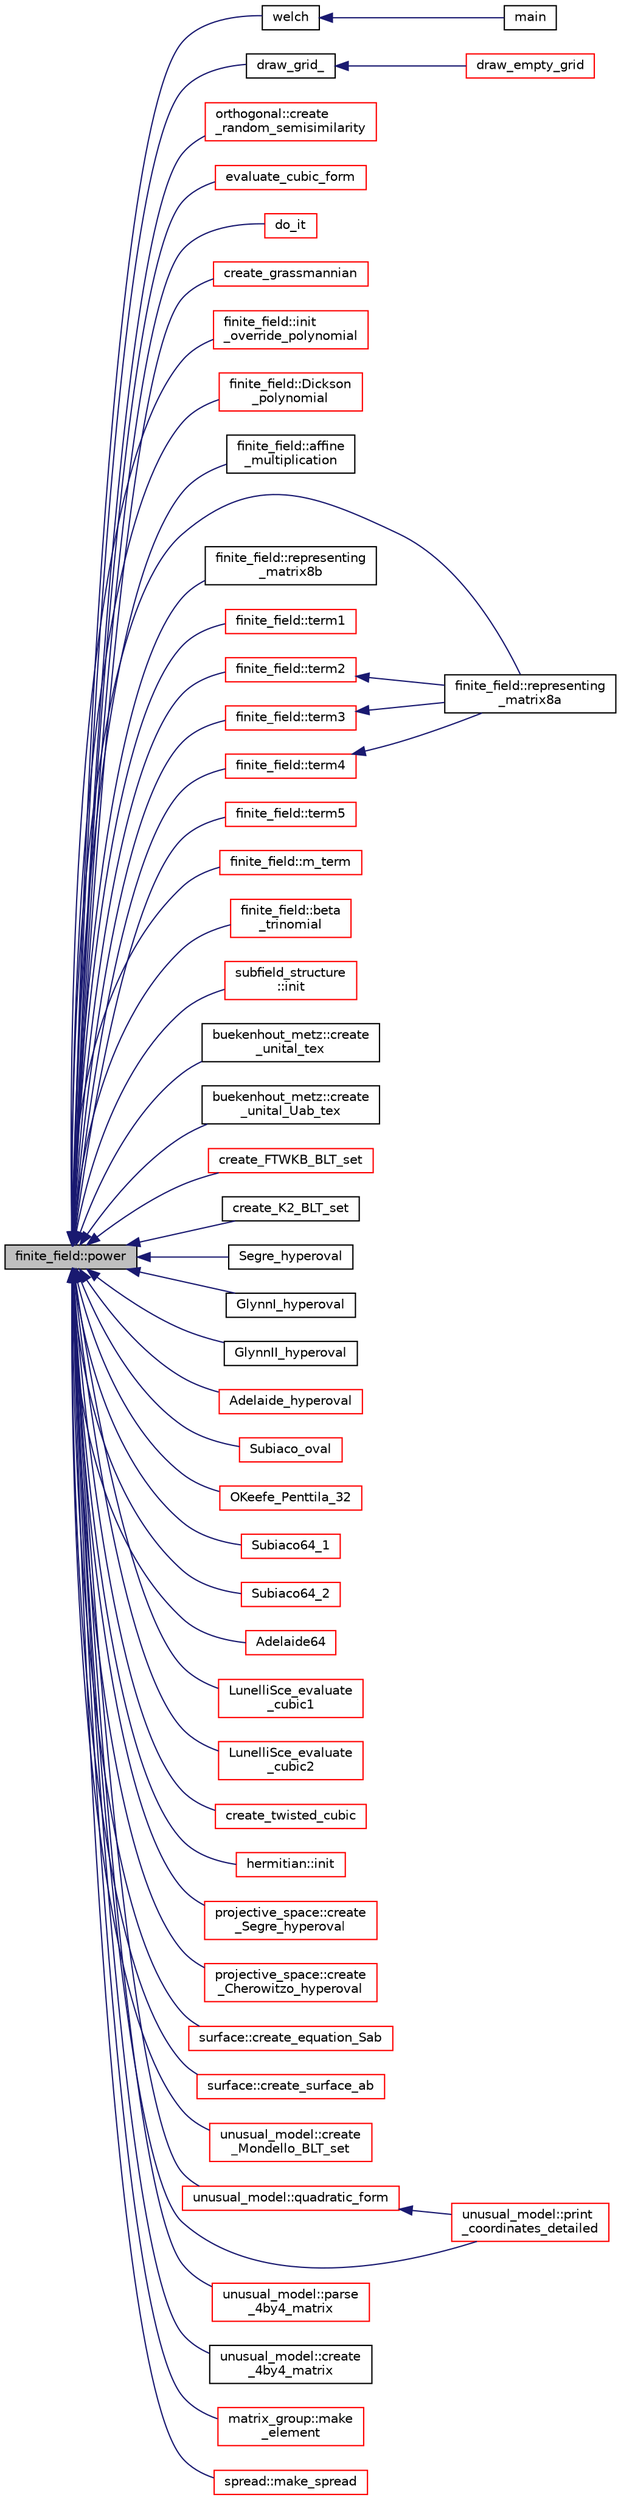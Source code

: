 digraph "finite_field::power"
{
  edge [fontname="Helvetica",fontsize="10",labelfontname="Helvetica",labelfontsize="10"];
  node [fontname="Helvetica",fontsize="10",shape=record];
  rankdir="LR";
  Node14922 [label="finite_field::power",height=0.2,width=0.4,color="black", fillcolor="grey75", style="filled", fontcolor="black"];
  Node14922 -> Node14923 [dir="back",color="midnightblue",fontsize="10",style="solid",fontname="Helvetica"];
  Node14923 [label="welch",height=0.2,width=0.4,color="black", fillcolor="white", style="filled",URL="$d6/d90/costas_8_c.html#a1be7f35236ad96218a7433ee282d50a8"];
  Node14923 -> Node14924 [dir="back",color="midnightblue",fontsize="10",style="solid",fontname="Helvetica"];
  Node14924 [label="main",height=0.2,width=0.4,color="black", fillcolor="white", style="filled",URL="$d6/d90/costas_8_c.html#a3c04138a5bfe5d72780bb7e82a18e627"];
  Node14922 -> Node14925 [dir="back",color="midnightblue",fontsize="10",style="solid",fontname="Helvetica"];
  Node14925 [label="draw_grid_",height=0.2,width=0.4,color="black", fillcolor="white", style="filled",URL="$da/d6d/field_8_c.html#a7d63b7cbb41f5eee173cf829ac238a23"];
  Node14925 -> Node14926 [dir="back",color="midnightblue",fontsize="10",style="solid",fontname="Helvetica"];
  Node14926 [label="draw_empty_grid",height=0.2,width=0.4,color="red", fillcolor="white", style="filled",URL="$da/d6d/field_8_c.html#a0d28d1958c704e954ef7bb377a58c811"];
  Node14922 -> Node14928 [dir="back",color="midnightblue",fontsize="10",style="solid",fontname="Helvetica"];
  Node14928 [label="orthogonal::create\l_random_semisimilarity",height=0.2,width=0.4,color="red", fillcolor="white", style="filled",URL="$d7/daa/classorthogonal.html#aef283326b1eb3cb1bc6992db12457a5e"];
  Node14922 -> Node14930 [dir="back",color="midnightblue",fontsize="10",style="solid",fontname="Helvetica"];
  Node14930 [label="evaluate_cubic_form",height=0.2,width=0.4,color="red", fillcolor="white", style="filled",URL="$dc/d9d/schlaefli_8_c.html#aba17c66e4dd2bd3648c8ff3f9395a2ab"];
  Node14922 -> Node14932 [dir="back",color="midnightblue",fontsize="10",style="solid",fontname="Helvetica"];
  Node14932 [label="do_it",height=0.2,width=0.4,color="red", fillcolor="white", style="filled",URL="$d5/d56/winnie__li_8_c.html#a4a76e267a3647d5cb54c640a98ef405e"];
  Node14922 -> Node14934 [dir="back",color="midnightblue",fontsize="10",style="solid",fontname="Helvetica"];
  Node14934 [label="create_grassmannian",height=0.2,width=0.4,color="red", fillcolor="white", style="filled",URL="$d9/d3a/make__grassmannian_8_c.html#adabd515cf859c5600117fe5be3e5e868"];
  Node14922 -> Node14936 [dir="back",color="midnightblue",fontsize="10",style="solid",fontname="Helvetica"];
  Node14936 [label="finite_field::init\l_override_polynomial",height=0.2,width=0.4,color="red", fillcolor="white", style="filled",URL="$df/d5a/classfinite__field.html#a39a40b052f326a05c5a1e6b13572f3e5"];
  Node14922 -> Node14959 [dir="back",color="midnightblue",fontsize="10",style="solid",fontname="Helvetica"];
  Node14959 [label="finite_field::Dickson\l_polynomial",height=0.2,width=0.4,color="red", fillcolor="white", style="filled",URL="$df/d5a/classfinite__field.html#abc5e4494690f56fb1523b4a956d38c8b"];
  Node14922 -> Node14961 [dir="back",color="midnightblue",fontsize="10",style="solid",fontname="Helvetica"];
  Node14961 [label="finite_field::affine\l_multiplication",height=0.2,width=0.4,color="black", fillcolor="white", style="filled",URL="$df/d5a/classfinite__field.html#a3ad98ce41bdaaa88159a6751734cd4c1"];
  Node14922 -> Node14962 [dir="back",color="midnightblue",fontsize="10",style="solid",fontname="Helvetica"];
  Node14962 [label="finite_field::representing\l_matrix8a",height=0.2,width=0.4,color="black", fillcolor="white", style="filled",URL="$df/d5a/classfinite__field.html#aa1014121c2fd9b0d1ab9f0e042f24bc3"];
  Node14922 -> Node14963 [dir="back",color="midnightblue",fontsize="10",style="solid",fontname="Helvetica"];
  Node14963 [label="finite_field::representing\l_matrix8b",height=0.2,width=0.4,color="black", fillcolor="white", style="filled",URL="$df/d5a/classfinite__field.html#a4c65c5cec02ac4ab937a0d75754ffd1a"];
  Node14922 -> Node14964 [dir="back",color="midnightblue",fontsize="10",style="solid",fontname="Helvetica"];
  Node14964 [label="finite_field::term1",height=0.2,width=0.4,color="red", fillcolor="white", style="filled",URL="$df/d5a/classfinite__field.html#adb8e50d3f70f20124537ae6961930554"];
  Node14922 -> Node14967 [dir="back",color="midnightblue",fontsize="10",style="solid",fontname="Helvetica"];
  Node14967 [label="finite_field::term2",height=0.2,width=0.4,color="red", fillcolor="white", style="filled",URL="$df/d5a/classfinite__field.html#a2c1e3a9c6f76afaeffb73221f0a1d1df"];
  Node14967 -> Node14962 [dir="back",color="midnightblue",fontsize="10",style="solid",fontname="Helvetica"];
  Node14922 -> Node14970 [dir="back",color="midnightblue",fontsize="10",style="solid",fontname="Helvetica"];
  Node14970 [label="finite_field::term3",height=0.2,width=0.4,color="red", fillcolor="white", style="filled",URL="$df/d5a/classfinite__field.html#a15b3f6cc7155b8698b17575e7f46bbfa"];
  Node14970 -> Node14962 [dir="back",color="midnightblue",fontsize="10",style="solid",fontname="Helvetica"];
  Node14922 -> Node14972 [dir="back",color="midnightblue",fontsize="10",style="solid",fontname="Helvetica"];
  Node14972 [label="finite_field::term4",height=0.2,width=0.4,color="red", fillcolor="white", style="filled",URL="$df/d5a/classfinite__field.html#a9f617fca5206785eb642758c66185ca2"];
  Node14972 -> Node14962 [dir="back",color="midnightblue",fontsize="10",style="solid",fontname="Helvetica"];
  Node14922 -> Node14974 [dir="back",color="midnightblue",fontsize="10",style="solid",fontname="Helvetica"];
  Node14974 [label="finite_field::term5",height=0.2,width=0.4,color="red", fillcolor="white", style="filled",URL="$df/d5a/classfinite__field.html#af03fd9260670049f21b9a135c24f6e69"];
  Node14922 -> Node14976 [dir="back",color="midnightblue",fontsize="10",style="solid",fontname="Helvetica"];
  Node14976 [label="finite_field::m_term",height=0.2,width=0.4,color="red", fillcolor="white", style="filled",URL="$df/d5a/classfinite__field.html#a0c7e08b29cde397c66f462e40034d774"];
  Node14922 -> Node14979 [dir="back",color="midnightblue",fontsize="10",style="solid",fontname="Helvetica"];
  Node14979 [label="finite_field::beta\l_trinomial",height=0.2,width=0.4,color="red", fillcolor="white", style="filled",URL="$df/d5a/classfinite__field.html#a990ea3ad3bb9dcf0c4a5b8ebf1cdaebe"];
  Node14922 -> Node14981 [dir="back",color="midnightblue",fontsize="10",style="solid",fontname="Helvetica"];
  Node14981 [label="subfield_structure\l::init",height=0.2,width=0.4,color="red", fillcolor="white", style="filled",URL="$d4/d43/classsubfield__structure.html#a726b7657e56b87f2003a18392fa687a4"];
  Node14922 -> Node14984 [dir="back",color="midnightblue",fontsize="10",style="solid",fontname="Helvetica"];
  Node14984 [label="buekenhout_metz::create\l_unital_tex",height=0.2,width=0.4,color="black", fillcolor="white", style="filled",URL="$d8/d98/classbuekenhout__metz.html#a6c44e4063100cf3255f2e67326a33934"];
  Node14922 -> Node14985 [dir="back",color="midnightblue",fontsize="10",style="solid",fontname="Helvetica"];
  Node14985 [label="buekenhout_metz::create\l_unital_Uab_tex",height=0.2,width=0.4,color="black", fillcolor="white", style="filled",URL="$d8/d98/classbuekenhout__metz.html#aa293e5c9781709f5bfcd4185481eced5"];
  Node14922 -> Node14986 [dir="back",color="midnightblue",fontsize="10",style="solid",fontname="Helvetica"];
  Node14986 [label="create_FTWKB_BLT_set",height=0.2,width=0.4,color="red", fillcolor="white", style="filled",URL="$d4/d67/geometry_8h.html#a59a135f290180c4c3d9566bc13321089"];
  Node14922 -> Node14987 [dir="back",color="midnightblue",fontsize="10",style="solid",fontname="Helvetica"];
  Node14987 [label="create_K2_BLT_set",height=0.2,width=0.4,color="black", fillcolor="white", style="filled",URL="$d4/d67/geometry_8h.html#a2eb4d1ce02b1409aa976708588068c2f"];
  Node14922 -> Node14988 [dir="back",color="midnightblue",fontsize="10",style="solid",fontname="Helvetica"];
  Node14988 [label="Segre_hyperoval",height=0.2,width=0.4,color="black", fillcolor="white", style="filled",URL="$d4/d67/geometry_8h.html#a71cde4cf294cb8d65f432797a4384f2f"];
  Node14922 -> Node14989 [dir="back",color="midnightblue",fontsize="10",style="solid",fontname="Helvetica"];
  Node14989 [label="GlynnI_hyperoval",height=0.2,width=0.4,color="black", fillcolor="white", style="filled",URL="$d4/d67/geometry_8h.html#ac21a0a43fa91ac7ce9b242a002f4e8bc"];
  Node14922 -> Node14990 [dir="back",color="midnightblue",fontsize="10",style="solid",fontname="Helvetica"];
  Node14990 [label="GlynnII_hyperoval",height=0.2,width=0.4,color="black", fillcolor="white", style="filled",URL="$d4/d67/geometry_8h.html#a7441fa50c10edf9ce1e898ca66ca55cb"];
  Node14922 -> Node14991 [dir="back",color="midnightblue",fontsize="10",style="solid",fontname="Helvetica"];
  Node14991 [label="Adelaide_hyperoval",height=0.2,width=0.4,color="red", fillcolor="white", style="filled",URL="$d4/d67/geometry_8h.html#acca8a45187a8ab1f6adc350194f17b87"];
  Node14922 -> Node14993 [dir="back",color="midnightblue",fontsize="10",style="solid",fontname="Helvetica"];
  Node14993 [label="Subiaco_oval",height=0.2,width=0.4,color="red", fillcolor="white", style="filled",URL="$d4/d67/geometry_8h.html#aad60d8b485bc6d324431f2ee7a543cb1"];
  Node14922 -> Node14995 [dir="back",color="midnightblue",fontsize="10",style="solid",fontname="Helvetica"];
  Node14995 [label="OKeefe_Penttila_32",height=0.2,width=0.4,color="red", fillcolor="white", style="filled",URL="$d4/d67/geometry_8h.html#a30ac3b374e7cac53bd723d0826457ddf"];
  Node14922 -> Node14998 [dir="back",color="midnightblue",fontsize="10",style="solid",fontname="Helvetica"];
  Node14998 [label="Subiaco64_1",height=0.2,width=0.4,color="red", fillcolor="white", style="filled",URL="$d4/d67/geometry_8h.html#a81c9d625873c33beaca31140fa4f05a1"];
  Node14922 -> Node14999 [dir="back",color="midnightblue",fontsize="10",style="solid",fontname="Helvetica"];
  Node14999 [label="Subiaco64_2",height=0.2,width=0.4,color="red", fillcolor="white", style="filled",URL="$d4/d67/geometry_8h.html#ad202720f26f6d2acbfa564b995e612ee"];
  Node14922 -> Node15000 [dir="back",color="midnightblue",fontsize="10",style="solid",fontname="Helvetica"];
  Node15000 [label="Adelaide64",height=0.2,width=0.4,color="red", fillcolor="white", style="filled",URL="$d4/d67/geometry_8h.html#a8023439df602275a5ac0e2b51eb61523"];
  Node14922 -> Node15001 [dir="back",color="midnightblue",fontsize="10",style="solid",fontname="Helvetica"];
  Node15001 [label="LunelliSce_evaluate\l_cubic1",height=0.2,width=0.4,color="red", fillcolor="white", style="filled",URL="$d4/d67/geometry_8h.html#a8f28c5a252bb6644322e34e902f249d2"];
  Node14922 -> Node15002 [dir="back",color="midnightblue",fontsize="10",style="solid",fontname="Helvetica"];
  Node15002 [label="LunelliSce_evaluate\l_cubic2",height=0.2,width=0.4,color="red", fillcolor="white", style="filled",URL="$d4/d67/geometry_8h.html#a81d4cdfd8aaa3919768d5e7266d5c933"];
  Node14922 -> Node15003 [dir="back",color="midnightblue",fontsize="10",style="solid",fontname="Helvetica"];
  Node15003 [label="create_twisted_cubic",height=0.2,width=0.4,color="red", fillcolor="white", style="filled",URL="$d4/d67/geometry_8h.html#a5028ae35a2f498f86589823f943c267f"];
  Node14922 -> Node15004 [dir="back",color="midnightblue",fontsize="10",style="solid",fontname="Helvetica"];
  Node15004 [label="hermitian::init",height=0.2,width=0.4,color="red", fillcolor="white", style="filled",URL="$d4/d11/classhermitian.html#a02a6643f6d2bcca20d3bf287d8745b35"];
  Node14922 -> Node15006 [dir="back",color="midnightblue",fontsize="10",style="solid",fontname="Helvetica"];
  Node15006 [label="projective_space::create\l_Segre_hyperoval",height=0.2,width=0.4,color="red", fillcolor="white", style="filled",URL="$d2/d17/classprojective__space.html#a20718b70827d7208f5e4a4c6a07b426a"];
  Node14922 -> Node15007 [dir="back",color="midnightblue",fontsize="10",style="solid",fontname="Helvetica"];
  Node15007 [label="projective_space::create\l_Cherowitzo_hyperoval",height=0.2,width=0.4,color="red", fillcolor="white", style="filled",URL="$d2/d17/classprojective__space.html#a6301b003d406b0917651ed0f27e9b17b"];
  Node14922 -> Node15008 [dir="back",color="midnightblue",fontsize="10",style="solid",fontname="Helvetica"];
  Node15008 [label="surface::create_equation_Sab",height=0.2,width=0.4,color="red", fillcolor="white", style="filled",URL="$d5/d88/classsurface.html#a8c521871432b1c3144d8af3dae119c5f"];
  Node14922 -> Node15015 [dir="back",color="midnightblue",fontsize="10",style="solid",fontname="Helvetica"];
  Node15015 [label="surface::create_surface_ab",height=0.2,width=0.4,color="red", fillcolor="white", style="filled",URL="$d5/d88/classsurface.html#a9e0834d9fd3ea14957df1944ac40c847"];
  Node14922 -> Node15016 [dir="back",color="midnightblue",fontsize="10",style="solid",fontname="Helvetica"];
  Node15016 [label="unusual_model::create\l_Mondello_BLT_set",height=0.2,width=0.4,color="red", fillcolor="white", style="filled",URL="$dc/d50/classunusual__model.html#a24648c38693c1595023ed28b3eed0972"];
  Node14922 -> Node15017 [dir="back",color="midnightblue",fontsize="10",style="solid",fontname="Helvetica"];
  Node15017 [label="unusual_model::quadratic_form",height=0.2,width=0.4,color="red", fillcolor="white", style="filled",URL="$dc/d50/classunusual__model.html#ac7ab7b2188e8fa92768a878a726fbf9a"];
  Node15017 -> Node15019 [dir="back",color="midnightblue",fontsize="10",style="solid",fontname="Helvetica"];
  Node15019 [label="unusual_model::print\l_coordinates_detailed",height=0.2,width=0.4,color="red", fillcolor="white", style="filled",URL="$dc/d50/classunusual__model.html#a0c4ba0e0f35a1220693020cf318e9f75"];
  Node14922 -> Node15019 [dir="back",color="midnightblue",fontsize="10",style="solid",fontname="Helvetica"];
  Node14922 -> Node15021 [dir="back",color="midnightblue",fontsize="10",style="solid",fontname="Helvetica"];
  Node15021 [label="unusual_model::parse\l_4by4_matrix",height=0.2,width=0.4,color="red", fillcolor="white", style="filled",URL="$dc/d50/classunusual__model.html#a4b1785ea061e9e41e2599f9577619697"];
  Node14922 -> Node15023 [dir="back",color="midnightblue",fontsize="10",style="solid",fontname="Helvetica"];
  Node15023 [label="unusual_model::create\l_4by4_matrix",height=0.2,width=0.4,color="black", fillcolor="white", style="filled",URL="$dc/d50/classunusual__model.html#a0c6fb4815d68e885a98c826a38852b42"];
  Node14922 -> Node15024 [dir="back",color="midnightblue",fontsize="10",style="solid",fontname="Helvetica"];
  Node15024 [label="matrix_group::make\l_element",height=0.2,width=0.4,color="red", fillcolor="white", style="filled",URL="$d3/ded/classmatrix__group.html#adf67c0031ec58afbbc545e65a1cf6845"];
  Node14922 -> Node15325 [dir="back",color="midnightblue",fontsize="10",style="solid",fontname="Helvetica"];
  Node15325 [label="spread::make_spread",height=0.2,width=0.4,color="red", fillcolor="white", style="filled",URL="$da/dc1/classspread.html#a469ad25d04d840d4f5b4046a3266d3b2"];
}
